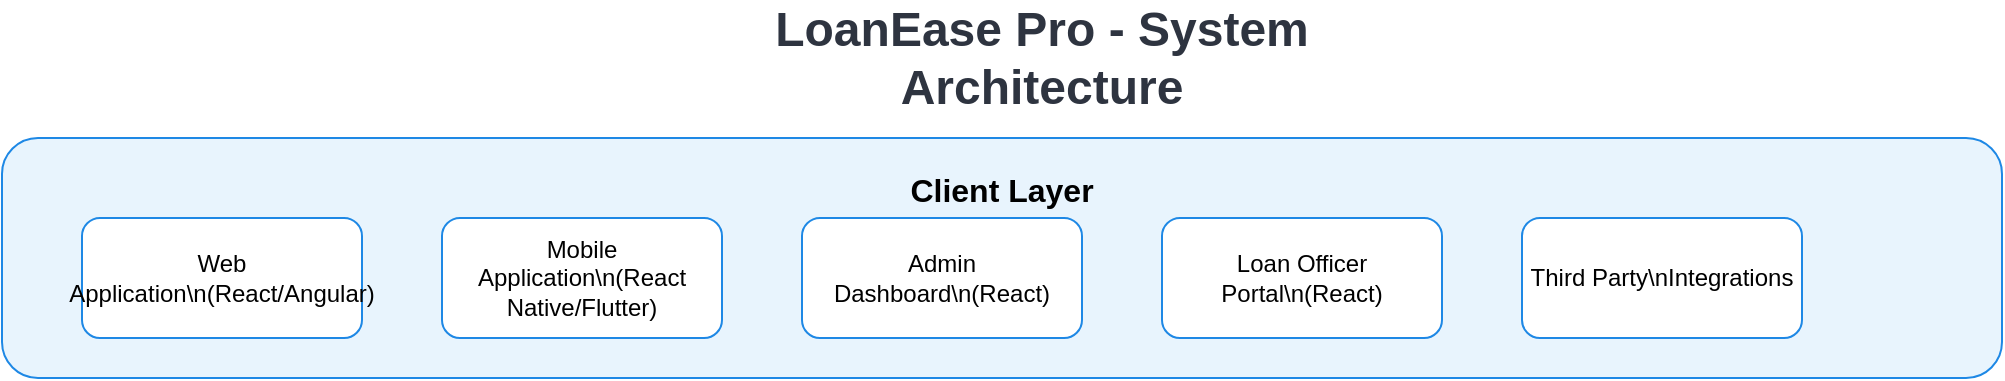 <mxfile version="22.1.16" type="device">
  <diagram name="LoanEase Pro System Architecture" id="loanease-pro-architecture">
    <mxGraphModel dx="1422" dy="794" grid="1" gridSize="10" guides="1" tooltips="1" connect="1" arrows="1" fold="1" page="1" pageScale="1" pageWidth="1169" pageHeight="827" math="0" shadow="0">
      <root>
        <mxCell id="0" />
        <mxCell id="1" parent="0" />
        
        <!-- Title -->
        <mxCell id="title" value="LoanEase Pro - System Architecture" style="text;html=1;strokeColor=none;fillColor=none;align=center;verticalAlign=middle;whiteSpace=wrap;rounded=0;fontSize=24;fontStyle=1;fontColor=#2E3440;" vertex="1" parent="1">
          <mxGeometry x="400" y="20" width="400" height="40" as="geometry" />
        </mxCell>
        
        <!-- Client Layer -->
        <mxCell id="client-layer" value="Client Layer" style="rounded=1;whiteSpace=wrap;html=1;fillColor=#E8F4FD;strokeColor=#1E88E5;fontSize=16;fontStyle=1;verticalAlign=top;spacingTop=10;" vertex="1" parent="1">
          <mxGeometry x="80" y="80" width="1000" height="120" as="geometry" />
        </mxCell>
        
        <!-- Web Application -->
        <mxCell id="web-app" value="Web Application\n(React/Angular)" style="rounded=1;whiteSpace=wrap;html=1;fillColor=#FFFFFF;strokeColor=#1E88E5;fontSize=12;" vertex="1" parent="1">
          <mxGeometry x="120" y="120" width="140" height="60" as="geometry" />
        </mxCell>
        
        <!-- Mobile App -->
        <mxCell id="mobile-app" value="Mobile Application\n(React Native/Flutter)" style="rounded=1;whiteSpace=wrap;html=1;fillColor=#FFFFFF;strokeColor=#1E88E5;fontSize=12;" vertex="1" parent="1">
          <mxGeometry x="300" y="120" width="140" height="60" as="geometry" />
        </mxCell>
        
        <!-- Admin Dashboard -->
        <mxCell id="admin-dashboard" value="Admin Dashboard\n(React)" style="rounded=1;whiteSpace=wrap;html=1;fillColor=#FFFFFF;strokeColor=#1E88E5;fontSize=12;" vertex="1" parent="1">
          <mxGeometry x="480" y="120" width="140" height="60" as="geometry" />
        </mxCell>
        
        <!-- Loan Officer Portal -->
        <mxCell id="loan-officer-portal" value="Loan Officer Portal\n(React)" style="rounded=1;whiteSpace=wrap;html=1;fillColor=#FFFFFF;strokeColor=#1E88E5;fontSize=12;" vertex="1" parent="1">
          <mxGeometry x="660" y="120" width="140" height="60" as="geometry" />
        </mxCell>
        
        <!-- Third Party Integrations -->
        <mxCell id="third-party" value="Third Party\nIntegrations" style="rounded=1;whiteSpace=wrap;html=1;fillColor=#FFFFFF;strokeColor=#1E88E5;fontSize=12;" vertex="1" parent="1">
          <mxGeometry x="840" y="120" width="140" height="60" as="geometry" />
        </mxCell>
        
        <!-- API Gateway Layer -->
        <mxCell id="api-gateway-layer" value="API Gateway & Load Balancer" style="rounded=1;whiteSpace=wrap;html=1;fillColor=#FFF3E0;strokeColor=#FF9800;fontSize=16;fontStyle=1;verticalAlign=top;spacingTop=10;" vertex="1" parent="1">
          <mxGeometry x="80" y="240" width="1000" height="80" as="geometry" />
        </mxCell>
        
        <!-- Load Balancer -->
        <mxCell id="load-balancer" value="Load Balancer\n(Nginx/HAProxy)" style="rounded=1;whiteSpace=wrap;html=1;fillColor=#FFFFFF;strokeColor=#FF9800;fontSize=12;" vertex="1" parent="1">
          <mxGeometry x="200" y="270" width="140" height="40" as="geometry" />
        </mxCell>
        
        <!-- API Gateway -->
        <mxCell id="api-gateway" value="API Gateway\n(Rate Limiting, Auth)" style="rounded=1;whiteSpace=wrap;html=1;fillColor=#FFFFFF;strokeColor=#FF9800;fontSize=12;" vertex="1" parent="1">
          <mxGeometry x="400" y="270" width="140" height="40" as="geometry" />
        </mxCell>
        
        <!-- Security Layer -->
        <mxCell id="security-layer" value="Security & Monitoring" style="rounded=1;whiteSpace=wrap;html=1;fillColor=#FFFFFF;strokeColor=#FF9800;fontSize=12;" vertex="1" parent="1">
          <mxGeometry x="600" y="270" width="140" height="40" as="geometry" />
        </mxCell>
        
        <!-- Application Layer -->
        <mxCell id="app-layer" value="Application Layer (Node.js + Express)" style="rounded=1;whiteSpace=wrap;html=1;fillColor=#E8F5E8;strokeColor=#4CAF50;fontSize=16;fontStyle=1;verticalAlign=top;spacingTop=10;" vertex="1" parent="1">
          <mxGeometry x="80" y="360" width="1000" height="160" as="geometry" />
        </mxCell>
        
        <!-- Auth Service -->
        <mxCell id="auth-service" value="Authentication\nService\n\n• JWT Tokens\n• Role-based Access\n• Password Hashing" style="rounded=1;whiteSpace=wrap;html=1;fillColor=#FFFFFF;strokeColor=#4CAF50;fontSize=10;align=left;spacingLeft=10;" vertex="1" parent="1">
          <mxGeometry x="120" y="390" width="120" height="100" as="geometry" />
        </mxCell>
        
        <!-- Loan Service -->
        <mxCell id="loan-service" value="Loan Management\nService\n\n• Application Processing\n• Risk Assessment\n• Approval Workflow" style="rounded=1;whiteSpace=wrap;html=1;fillColor=#FFFFFF;strokeColor=#4CAF50;fontSize=10;align=left;spacingLeft=10;" vertex="1" parent="1">
          <mxGeometry x="260" y="390" width="120" height="100" as="geometry" />
        </mxCell>
        
        <!-- Document Service -->
        <mxCell id="document-service" value="Document\nService\n\n• File Upload/Download\n• OCR Processing\n• Document Verification" style="rounded=1;whiteSpace=wrap;html=1;fillColor=#FFFFFF;strokeColor=#4CAF50;fontSize=10;align=left;spacingLeft=10;" vertex="1" parent="1">
          <mxGeometry x="400" y="390" width="120" height="100" as="geometry" />
        </mxCell>
        
        <!-- User Service -->
        <mxCell id="user-service" value="User Management\nService\n\n• Profile Management\n• Account Operations\n• User Preferences" style="rounded=1;whiteSpace=wrap;html=1;fillColor=#FFFFFF;strokeColor=#4CAF50;fontSize=10;align=left;spacingLeft=10;" vertex="1" parent="1">
          <mxGeometry x="540" y="390" width="120" height="100" as="geometry" />
        </mxCell>
        
        <!-- Admin Service -->
        <mxCell id="admin-service" value="Admin\nService\n\n• Dashboard Analytics\n• User Management\n• System Configuration" style="rounded=1;whiteSpace=wrap;html=1;fillColor=#FFFFFF;strokeColor=#4CAF50;fontSize=10;align=left;spacingLeft=10;" vertex="1" parent="1">
          <mxGeometry x="680" y="390" width="120" height="100" as="geometry" />
        </mxCell>
        
        <!-- Notification Service -->
        <mxCell id="notification-service" value="Notification\nService\n\n• Email Notifications\n• SMS Alerts\n• Push Notifications" style="rounded=1;whiteSpace=wrap;html=1;fillColor=#FFFFFF;strokeColor=#4CAF50;fontSize=10;align=left;spacingLeft=10;" vertex="1" parent="1">
          <mxGeometry x="820" y="390" width="120" height="100" as="geometry" />
        </mxCell>
        
        <!-- Data Layer -->
        <mxCell id="data-layer" value="Data Layer" style="rounded=1;whiteSpace=wrap;html=1;fillColor=#FCE4EC;strokeColor=#E91E63;fontSize=16;fontStyle=1;verticalAlign=top;spacingTop=10;" vertex="1" parent="1">
          <mxGeometry x="80" y="560" width="1000" height="120" as="geometry" />
        </mxCell>
        
        <!-- MongoDB -->
        <mxCell id="mongodb" value="MongoDB\n(Primary Database)\n\n• User Data\n• Loan Applications\n• Documents Metadata" style="rounded=1;whiteSpace=wrap;html=1;fillColor=#FFFFFF;strokeColor=#E91E63;fontSize=10;align=left;spacingLeft=10;" vertex="1" parent="1">
          <mxGeometry x="120" y="590" width="140" height="70" as="geometry" />
        </mxCell>
        
        <!-- Redis Cache -->
        <mxCell id="redis" value="Redis Cache\n\n• Session Storage\n• API Rate Limiting\n• Temporary Data" style="rounded=1;whiteSpace=wrap;html=1;fillColor=#FFFFFF;strokeColor=#E91E63;fontSize=10;align=left;spacingLeft=10;" vertex="1" parent="1">
          <mxGeometry x="300" y="590" width="140" height="70" as="geometry" />
        </mxCell>
        
        <!-- File Storage -->
        <mxCell id="file-storage" value="File Storage\n(AWS S3/Local)\n\n• Document Files\n• Profile Images\n• System Backups" style="rounded=1;whiteSpace=wrap;html=1;fillColor=#FFFFFF;strokeColor=#E91E63;fontSize=10;align=left;spacingLeft=10;" vertex="1" parent="1">
          <mxGeometry x="480" y="590" width="140" height="70" as="geometry" />
        </mxCell>
        
        <!-- Audit Logs -->
        <mxCell id="audit-logs" value="Audit Logs\n(MongoDB)\n\n• User Actions\n• System Events\n• Security Logs" style="rounded=1;whiteSpace=wrap;html=1;fillColor=#FFFFFF;strokeColor=#E91E63;fontSize=10;align=left;spacingLeft=10;" vertex="1" parent="1">
          <mxGeometry x="660" y="590" width="140" height="70" as="geometry" />
        </mxCell>
        
        <!-- Analytics DB -->
        <mxCell id="analytics-db" value="Analytics DB\n(Time Series)\n\n• Performance Metrics\n• Business Analytics\n• Usage Statistics" style="rounded=1;whiteSpace=wrap;html=1;fillColor=#FFFFFF;strokeColor=#E91E63;fontSize=10;align=left;spacingLeft=10;" vertex="1" parent="1">
          <mxGeometry x="840" y="590" width="140" height="70" as="geometry" />
        </mxCell>
        
        <!-- External Services -->
        <mxCell id="external-layer" value="External Services & Integrations" style="rounded=1;whiteSpace=wrap;html=1;fillColor=#F3E5F5;strokeColor=#9C27B0;fontSize=16;fontStyle=1;verticalAlign=top;spacingTop=10;" vertex="1" parent="1">
          <mxGeometry x="80" y="720" width="1000" height="80" as="geometry" />
        </mxCell>
        
        <!-- Credit Bureau -->
        <mxCell id="credit-bureau" value="Credit Bureau\nAPIs" style="rounded=1;whiteSpace=wrap;html=1;fillColor=#FFFFFF;strokeColor=#9C27B0;fontSize=10;" vertex="1" parent="1">
          <mxGeometry x="120" y="750" width="100" height="40" as="geometry" />
        </mxCell>
        
        <!-- Payment Gateway -->
        <mxCell id="payment-gateway" value="Payment\nGateway" style="rounded=1;whiteSpace=wrap;html=1;fillColor=#FFFFFF;strokeColor=#9C27B0;fontSize=10;" vertex="1" parent="1">
          <mxGeometry x="240" y="750" width="100" height="40" as="geometry" />
        </mxCell>
        
        <!-- Email Service -->
        <mxCell id="email-service" value="Email Service\n(SendGrid/SES)" style="rounded=1;whiteSpace=wrap;html=1;fillColor=#FFFFFF;strokeColor=#9C27B0;fontSize=10;" vertex="1" parent="1">
          <mxGeometry x="360" y="750" width="100" height="40" as="geometry" />
        </mxCell>
        
        <!-- SMS Service -->
        <mxCell id="sms-service" value="SMS Service\n(Twilio)" style="rounded=1;whiteSpace=wrap;html=1;fillColor=#FFFFFF;strokeColor=#9C27B0;fontSize=10;" vertex="1" parent="1">
          <mxGeometry x="480" y="750" width="100" height="40" as="geometry" />
        </mxCell>
        
        <!-- OCR Service -->
        <mxCell id="ocr-service" value="OCR Service\n(Tesseract/AWS)" style="rounded=1;whiteSpace=wrap;html=1;fillColor=#FFFFFF;strokeColor=#9C27B0;fontSize=10;" vertex="1" parent="1">
          <mxGeometry x="600" y="750" width="100" height="40" as="geometry" />
        </mxCell>
        
        <!-- Identity Verification -->
        <mxCell id="identity-verification" value="Identity\nVerification" style="rounded=1;whiteSpace=wrap;html=1;fillColor=#FFFFFF;strokeColor=#9C27B0;fontSize=10;" vertex="1" parent="1">
          <mxGeometry x="720" y="750" width="100" height="40" as="geometry" />
        </mxCell>
        
        <!-- Monitoring -->
        <mxCell id="monitoring" value="Monitoring\n(DataDog/New Relic)" style="rounded=1;whiteSpace=wrap;html=1;fillColor=#FFFFFF;strokeColor=#9C27B0;fontSize=10;" vertex="1" parent="1">
          <mxGeometry x="840" y="750" width="100" height="40" as="geometry" />
        </mxCell>
        
        <!-- Backup Service -->
        <mxCell id="backup-service" value="Backup\nService" style="rounded=1;whiteSpace=wrap;html=1;fillColor=#FFFFFF;strokeColor=#9C27B0;fontSize=10;" vertex="1" parent="1">
          <mxGeometry x="960" y="750" width="100" height="40" as="geometry" />
        </mxCell>
        
        <!-- Connections -->
        <!-- Client to API Gateway -->
        <mxCell id="conn1" style="edgeStyle=orthogonalEdgeStyle;rounded=0;orthogonalLoop=1;jettySize=auto;html=1;strokeColor=#666666;strokeWidth=2;" edge="1" parent="1" source="web-app" target="load-balancer">
          <mxGeometry relative="1" as="geometry" />
        </mxCell>
        
        <mxCell id="conn2" style="edgeStyle=orthogonalEdgeStyle;rounded=0;orthogonalLoop=1;jettySize=auto;html=1;strokeColor=#666666;strokeWidth=2;" edge="1" parent="1" source="mobile-app" target="load-balancer">
          <mxGeometry relative="1" as="geometry" />
        </mxCell>
        
        <mxCell id="conn3" style="edgeStyle=orthogonalEdgeStyle;rounded=0;orthogonalLoop=1;jettySize=auto;html=1;strokeColor=#666666;strokeWidth=2;" edge="1" parent="1" source="admin-dashboard" target="api-gateway">
          <mxGeometry relative="1" as="geometry" />
        </mxCell>
        
        <mxCell id="conn4" style="edgeStyle=orthogonalEdgeStyle;rounded=0;orthogonalLoop=1;jettySize=auto;html=1;strokeColor=#666666;strokeWidth=2;" edge="1" parent="1" source="loan-officer-portal" target="api-gateway">
          <mxGeometry relative="1" as="geometry" />
        </mxCell>
        
        <!-- API Gateway to Services -->
        <mxCell id="conn5" style="edgeStyle=orthogonalEdgeStyle;rounded=0;orthogonalLoop=1;jettySize=auto;html=1;strokeColor=#666666;strokeWidth=2;" edge="1" parent="1" source="api-gateway" target="auth-service">
          <mxGeometry relative="1" as="geometry" />
        </mxCell>
        
        <mxCell id="conn6" style="edgeStyle=orthogonalEdgeStyle;rounded=0;orthogonalLoop=1;jettySize=auto;html=1;strokeColor=#666666;strokeWidth=2;" edge="1" parent="1" source="api-gateway" target="loan-service">
          <mxGeometry relative="1" as="geometry" />
        </mxCell>
        
        <mxCell id="conn7" style="edgeStyle=orthogonalEdgeStyle;rounded=0;orthogonalLoop=1;jettySize=auto;html=1;strokeColor=#666666;strokeWidth=2;" edge="1" parent="1" source="api-gateway" target="document-service">
          <mxGeometry relative="1" as="geometry" />
        </mxCell>
        
        <mxCell id="conn8" style="edgeStyle=orthogonalEdgeStyle;rounded=0;orthogonalLoop=1;jettySize=auto;html=1;strokeColor=#666666;strokeWidth=2;" edge="1" parent="1" source="api-gateway" target="user-service">
          <mxGeometry relative="1" as="geometry" />
        </mxCell>
        
        <mxCell id="conn9" style="edgeStyle=orthogonalEdgeStyle;rounded=0;orthogonalLoop=1;jettySize=auto;html=1;strokeColor=#666666;strokeWidth=2;" edge="1" parent="1" source="api-gateway" target="admin-service">
          <mxGeometry relative="1" as="geometry" />
        </mxCell>
        
        <!-- Services to Data Layer -->
        <mxCell id="conn10" style="edgeStyle=orthogonalEdgeStyle;rounded=0;orthogonalLoop=1;jettySize=auto;html=1;strokeColor=#666666;strokeWidth=2;" edge="1" parent="1" source="auth-service" target="mongodb">
          <mxGeometry relative="1" as="geometry" />
        </mxCell>
        
        <mxCell id="conn11" style="edgeStyle=orthogonalEdgeStyle;rounded=0;orthogonalLoop=1;jettySize=auto;html=1;strokeColor=#666666;strokeWidth=2;" edge="1" parent="1" source="loan-service" target="mongodb">
          <mxGeometry relative="1" as="geometry" />
        </mxCell>
        
        <mxCell id="conn12" style="edgeStyle=orthogonalEdgeStyle;rounded=0;orthogonalLoop=1;jettySize=auto;html=1;strokeColor=#666666;strokeWidth=2;" edge="1" parent="1" source="document-service" target="file-storage">
          <mxGeometry relative="1" as="geometry" />
        </mxCell>
        
        <mxCell id="conn13" style="edgeStyle=orthogonalEdgeStyle;rounded=0;orthogonalLoop=1;jettySize=auto;html=1;strokeColor=#666666;strokeWidth=2;" edge="1" parent="1" source="user-service" target="mongodb">
          <mxGeometry relative="1" as="geometry" />
        </mxCell>
        
        <mxCell id="conn14" style="edgeStyle=orthogonalEdgeStyle;rounded=0;orthogonalLoop=1;jettySize=auto;html=1;strokeColor=#666666;strokeWidth=2;" edge="1" parent="1" source="admin-service" target="analytics-db">
          <mxGeometry relative="1" as="geometry" />
        </mxCell>
        
        <!-- Services to External -->
        <mxCell id="conn15" style="edgeStyle=orthogonalEdgeStyle;rounded=0;orthogonalLoop=1;jettySize=auto;html=1;strokeColor=#666666;strokeWidth=1;strokeStyle=dashed;" edge="1" parent="1" source="loan-service" target="credit-bureau">
          <mxGeometry relative="1" as="geometry" />
        </mxCell>
        
        <mxCell id="conn16" style="edgeStyle=orthogonalEdgeStyle;rounded=0;orthogonalLoop=1;jettySize=auto;html=1;strokeColor=#666666;strokeWidth=1;strokeStyle=dashed;" edge="1" parent="1" source="notification-service" target="email-service">
          <mxGeometry relative="1" as="geometry" />
        </mxCell>
        
        <mxCell id="conn17" style="edgeStyle=orthogonalEdgeStyle;rounded=0;orthogonalLoop=1;jettySize=auto;html=1;strokeColor=#666666;strokeWidth=1;strokeStyle=dashed;" edge="1" parent="1" source="notification-service" target="sms-service">
          <mxGeometry relative="1" as="geometry" />
        </mxCell>
        
        <mxCell id="conn18" style="edgeStyle=orthogonalEdgeStyle;rounded=0;orthogonalLoop=1;jettySize=auto;html=1;strokeColor=#666666;strokeWidth=1;strokeStyle=dashed;" edge="1" parent="1" source="document-service" target="ocr-service">
          <mxGeometry relative="1" as="geometry" />
        </mxCell>
        
        <!-- Legend -->
        <mxCell id="legend" value="Legend" style="rounded=1;whiteSpace=wrap;html=1;fillColor=#F5F5F5;strokeColor=#CCCCCC;fontSize=14;fontStyle=1;verticalAlign=top;spacingTop=10;" vertex="1" parent="1">
          <mxGeometry x="1200" y="80" width="200" height="200" as="geometry" />
        </mxCell>
        
        <mxCell id="legend-internal" value="Internal API Calls" style="rounded=0;whiteSpace=wrap;html=1;fillColor=none;strokeColor=#666666;strokeWidth=2;fontSize=10;" vertex="1" parent="1">
          <mxGeometry x="1220" y="110" width="20" height="10" as="geometry" />
        </mxCell>
        
        <mxCell id="legend-internal-text" value="Internal API Calls" style="text;html=1;strokeColor=none;fillColor=none;align=left;verticalAlign=middle;whiteSpace=wrap;rounded=0;fontSize=10;" vertex="1" parent="1">
          <mxGeometry x="1250" y="105" width="100" height="20" as="geometry" />
        </mxCell>
        
        <mxCell id="legend-external" value="External API Calls" style="rounded=0;whiteSpace=wrap;html=1;fillColor=none;strokeColor=#666666;strokeWidth=1;strokeStyle=dashed;fontSize=10;" vertex="1" parent="1">
          <mxGeometry x="1220" y="140" width="20" height="10" as="geometry" />
        </mxCell>
        
        <mxCell id="legend-external-text" value="External API Calls" style="text;html=1;strokeColor=none;fillColor=none;align=left;verticalAlign=middle;whiteSpace=wrap;rounded=0;fontSize=10;" vertex="1" parent="1">
          <mxGeometry x="1250" y="135" width="100" height="20" as="geometry" />
        </mxCell>
        
        <mxCell id="legend-client" value="Client Layer" style="rounded=1;whiteSpace=wrap;html=1;fillColor=#E8F4FD;strokeColor=#1E88E5;fontSize=10;" vertex="1" parent="1">
          <mxGeometry x="1220" y="170" width="60" height="20" as="geometry" />
        </mxCell>
        
        <mxCell id="legend-api" value="API Layer" style="rounded=1;whiteSpace=wrap;html=1;fillColor=#FFF3E0;strokeColor=#FF9800;fontSize=10;" vertex="1" parent="1">
          <mxGeometry x="1220" y="200" width="60" height="20" as="geometry" />
        </mxCell>
        
        <mxCell id="legend-app" value="App Layer" style="rounded=1;whiteSpace=wrap;html=1;fillColor=#E8F5E8;strokeColor=#4CAF50;fontSize=10;" vertex="1" parent="1">
          <mxGeometry x="1220" y="230" width="60" height="20" as="geometry" />
        </mxCell>
        
        <mxCell id="legend-data" value="Data Layer" style="rounded=1;whiteSpace=wrap;html=1;fillColor=#FCE4EC;strokeColor=#E91E63;fontSize=10;" vertex="1" parent="1">
          <mxGeometry x="1220" y="260" width="60" height="20" as="geometry" />
        </mxCell>
        
      </root>
    </mxGraphModel>
  </diagram>
</mxfile>